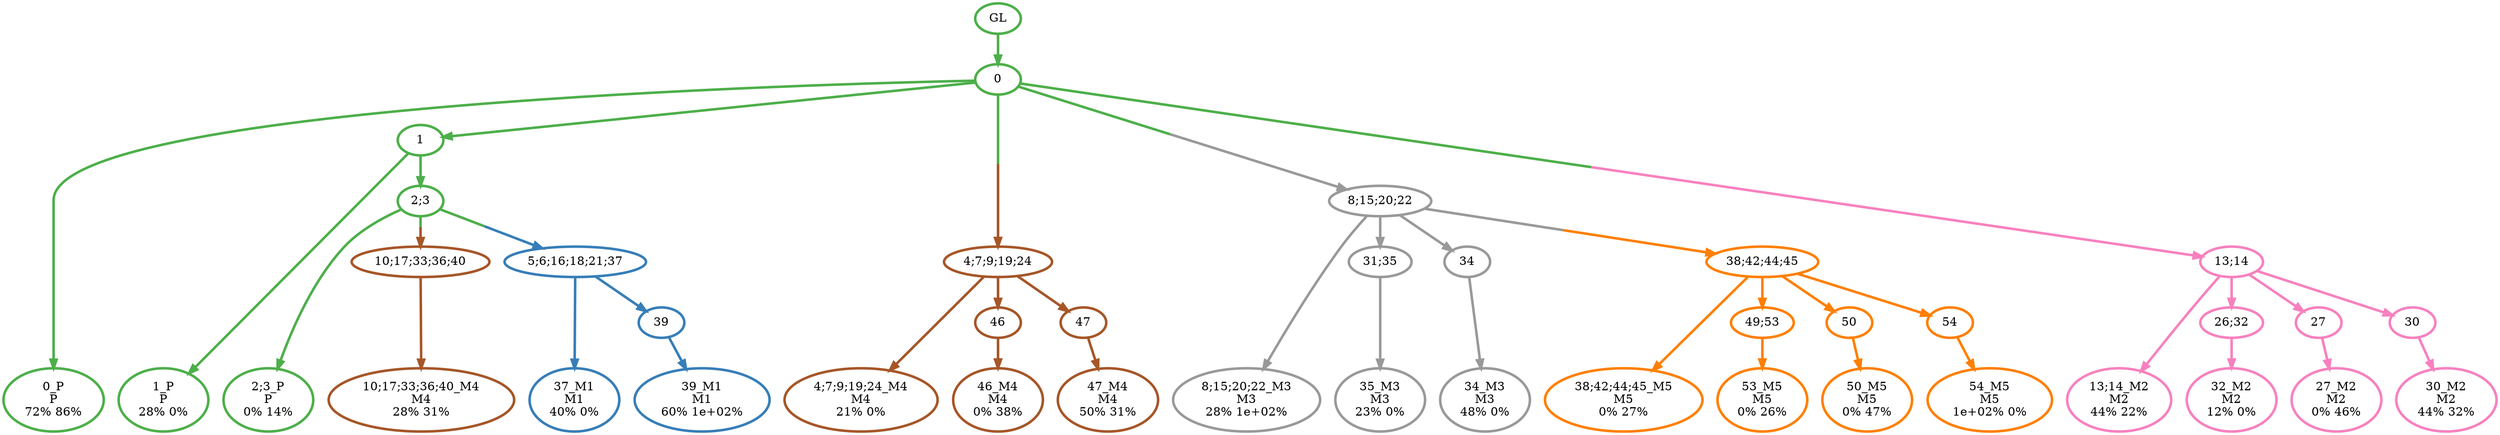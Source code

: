 digraph T {
	{
		rank=same
		38 [penwidth=3,colorscheme=set19,color=3,label="0_P\nP\n72% 86%"]
		36 [penwidth=3,colorscheme=set19,color=3,label="1_P\nP\n28% 0%"]
		34 [penwidth=3,colorscheme=set19,color=3,label="2;3_P\nP\n0% 14%"]
		33 [penwidth=3,colorscheme=set19,color=2,label="37_M1\nM1\n40% 0%"]
		31 [penwidth=3,colorscheme=set19,color=2,label="39_M1\nM1\n60% 1e+02%"]
		30 [penwidth=3,colorscheme=set19,color=8,label="13;14_M2\nM2\n44% 22%"]
		28 [penwidth=3,colorscheme=set19,color=8,label="32_M2\nM2\n12% 0%"]
		26 [penwidth=3,colorscheme=set19,color=8,label="27_M2\nM2\n0% 46%"]
		24 [penwidth=3,colorscheme=set19,color=8,label="30_M2\nM2\n44% 32%"]
		23 [penwidth=3,colorscheme=set19,color=9,label="8;15;20;22_M3\nM3\n28% 1e+02%"]
		21 [penwidth=3,colorscheme=set19,color=9,label="35_M3\nM3\n23% 0%"]
		19 [penwidth=3,colorscheme=set19,color=9,label="34_M3\nM3\n48% 0%"]
		18 [penwidth=3,colorscheme=set19,color=7,label="10;17;33;36;40_M4\nM4\n28% 31%"]
		17 [penwidth=3,colorscheme=set19,color=7,label="4;7;9;19;24_M4\nM4\n21% 0%"]
		15 [penwidth=3,colorscheme=set19,color=7,label="46_M4\nM4\n0% 38%"]
		13 [penwidth=3,colorscheme=set19,color=7,label="47_M4\nM4\n50% 31%"]
		12 [penwidth=3,colorscheme=set19,color=5,label="38;42;44;45_M5\nM5\n0% 27%"]
		10 [penwidth=3,colorscheme=set19,color=5,label="53_M5\nM5\n0% 26%"]
		8 [penwidth=3,colorscheme=set19,color=5,label="50_M5\nM5\n0% 47%"]
		6 [penwidth=3,colorscheme=set19,color=5,label="54_M5\nM5\n1e+02% 0%"]
	}
	40 [penwidth=3,colorscheme=set19,color=3,label="GL"]
	39 [penwidth=3,colorscheme=set19,color=3,label="0"]
	37 [penwidth=3,colorscheme=set19,color=3,label="1"]
	35 [penwidth=3,colorscheme=set19,color=3,label="2;3"]
	32 [penwidth=3,colorscheme=set19,color=2,label="39"]
	29 [penwidth=3,colorscheme=set19,color=8,label="26;32"]
	27 [penwidth=3,colorscheme=set19,color=8,label="27"]
	25 [penwidth=3,colorscheme=set19,color=8,label="30"]
	22 [penwidth=3,colorscheme=set19,color=9,label="31;35"]
	20 [penwidth=3,colorscheme=set19,color=9,label="34"]
	16 [penwidth=3,colorscheme=set19,color=7,label="46"]
	14 [penwidth=3,colorscheme=set19,color=7,label="47"]
	11 [penwidth=3,colorscheme=set19,color=5,label="49;53"]
	9 [penwidth=3,colorscheme=set19,color=5,label="50"]
	7 [penwidth=3,colorscheme=set19,color=5,label="54"]
	5 [penwidth=3,colorscheme=set19,color=5,label="38;42;44;45"]
	4 [penwidth=3,colorscheme=set19,color=7,label="4;7;9;19;24"]
	3 [penwidth=3,colorscheme=set19,color=7,label="10;17;33;36;40"]
	2 [penwidth=3,colorscheme=set19,color=9,label="8;15;20;22"]
	1 [penwidth=3,colorscheme=set19,color=8,label="13;14"]
	0 [penwidth=3,colorscheme=set19,color=2,label="5;6;16;18;21;37"]
	40 -> 39 [penwidth=3,colorscheme=set19,color=3]
	39 -> 38 [penwidth=3,colorscheme=set19,color=3]
	39 -> 37 [penwidth=3,colorscheme=set19,color=3]
	39 -> 4 [penwidth=3,colorscheme=set19,color="3;0.5:7"]
	39 -> 2 [penwidth=3,colorscheme=set19,color="3;0.5:9"]
	39 -> 1 [penwidth=3,colorscheme=set19,color="3;0.5:8"]
	37 -> 36 [penwidth=3,colorscheme=set19,color=3]
	37 -> 35 [penwidth=3,colorscheme=set19,color=3]
	35 -> 34 [penwidth=3,colorscheme=set19,color=3]
	35 -> 3 [penwidth=3,colorscheme=set19,color="3;0.5:7"]
	35 -> 0 [penwidth=3,colorscheme=set19,color="3;0.5:2"]
	32 -> 31 [penwidth=3,colorscheme=set19,color=2]
	29 -> 28 [penwidth=3,colorscheme=set19,color=8]
	27 -> 26 [penwidth=3,colorscheme=set19,color=8]
	25 -> 24 [penwidth=3,colorscheme=set19,color=8]
	22 -> 21 [penwidth=3,colorscheme=set19,color=9]
	20 -> 19 [penwidth=3,colorscheme=set19,color=9]
	16 -> 15 [penwidth=3,colorscheme=set19,color=7]
	14 -> 13 [penwidth=3,colorscheme=set19,color=7]
	11 -> 10 [penwidth=3,colorscheme=set19,color=5]
	9 -> 8 [penwidth=3,colorscheme=set19,color=5]
	7 -> 6 [penwidth=3,colorscheme=set19,color=5]
	5 -> 12 [penwidth=3,colorscheme=set19,color=5]
	5 -> 11 [penwidth=3,colorscheme=set19,color=5]
	5 -> 9 [penwidth=3,colorscheme=set19,color=5]
	5 -> 7 [penwidth=3,colorscheme=set19,color=5]
	4 -> 17 [penwidth=3,colorscheme=set19,color=7]
	4 -> 16 [penwidth=3,colorscheme=set19,color=7]
	4 -> 14 [penwidth=3,colorscheme=set19,color=7]
	3 -> 18 [penwidth=3,colorscheme=set19,color=7]
	2 -> 23 [penwidth=3,colorscheme=set19,color=9]
	2 -> 22 [penwidth=3,colorscheme=set19,color=9]
	2 -> 20 [penwidth=3,colorscheme=set19,color=9]
	2 -> 5 [penwidth=3,colorscheme=set19,color="9;0.5:5"]
	1 -> 30 [penwidth=3,colorscheme=set19,color=8]
	1 -> 29 [penwidth=3,colorscheme=set19,color=8]
	1 -> 27 [penwidth=3,colorscheme=set19,color=8]
	1 -> 25 [penwidth=3,colorscheme=set19,color=8]
	0 -> 33 [penwidth=3,colorscheme=set19,color=2]
	0 -> 32 [penwidth=3,colorscheme=set19,color=2]
}
